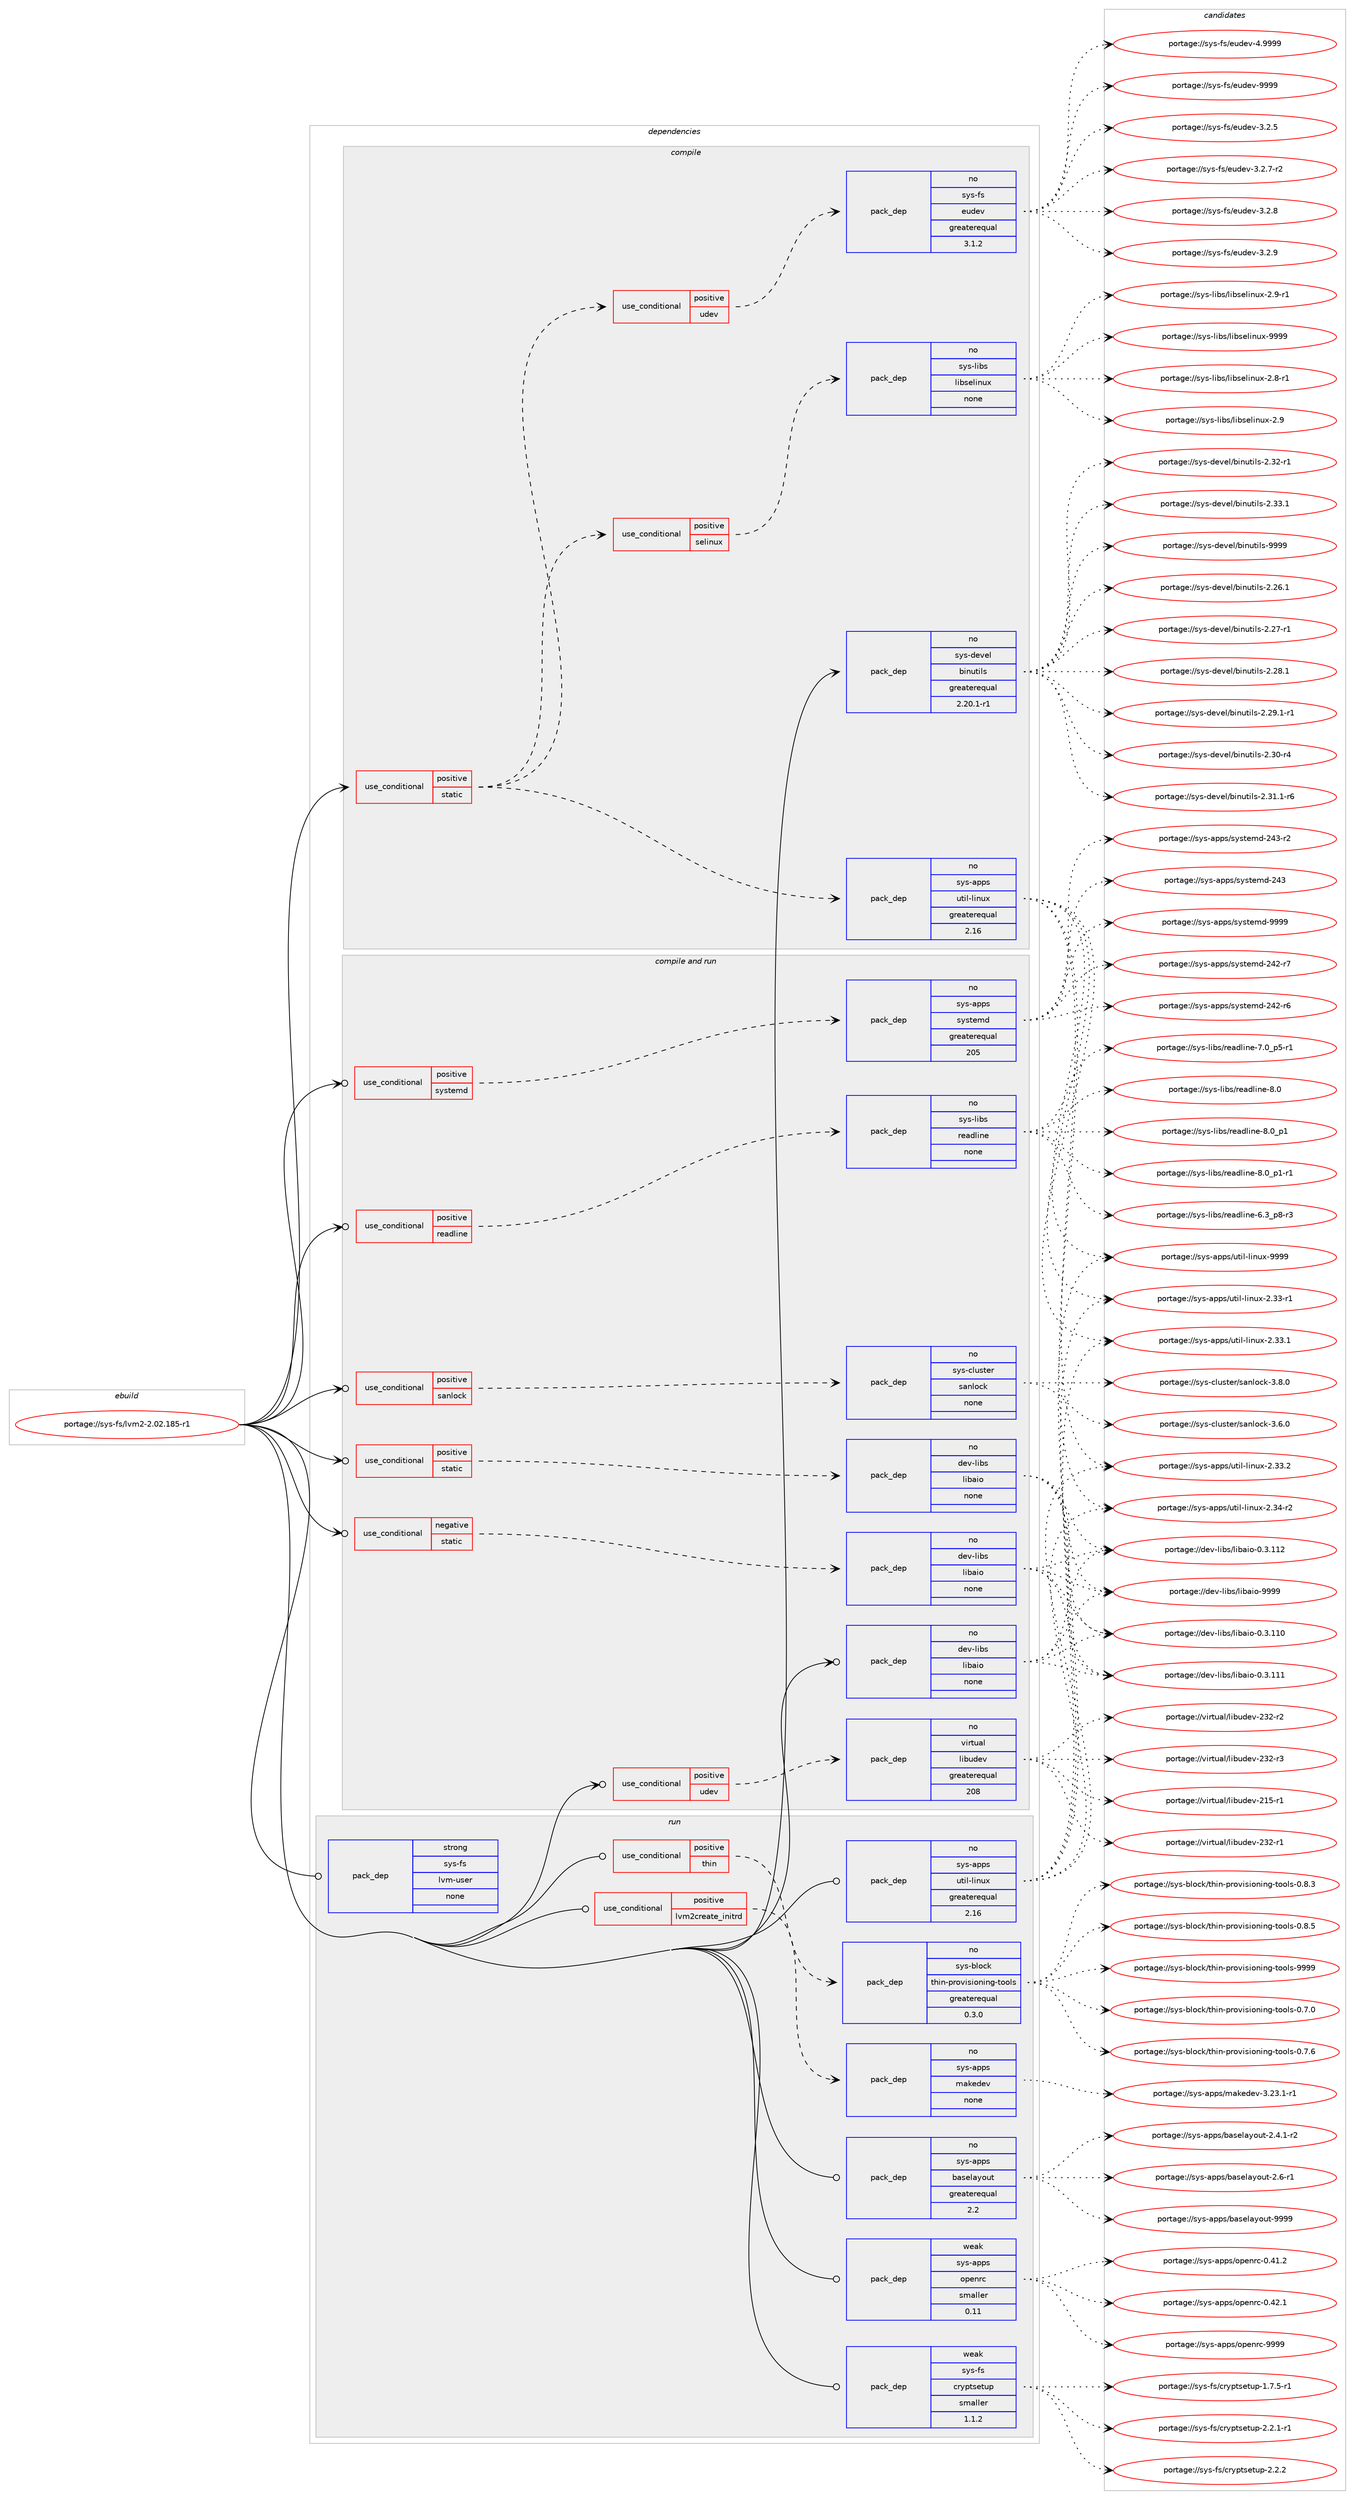 digraph prolog {

# *************
# Graph options
# *************

newrank=true;
concentrate=true;
compound=true;
graph [rankdir=LR,fontname=Helvetica,fontsize=10,ranksep=1.5];#, ranksep=2.5, nodesep=0.2];
edge  [arrowhead=vee];
node  [fontname=Helvetica,fontsize=10];

# **********
# The ebuild
# **********

subgraph cluster_leftcol {
color=gray;
label=<<i>ebuild</i>>;
id [label="portage://sys-fs/lvm2-2.02.185-r1", color=red, width=4, href="../sys-fs/lvm2-2.02.185-r1.svg"];
}

# ****************
# The dependencies
# ****************

subgraph cluster_midcol {
color=gray;
label=<<i>dependencies</i>>;
subgraph cluster_compile {
fillcolor="#eeeeee";
style=filled;
label=<<i>compile</i>>;
subgraph cond103036 {
dependency425774 [label=<<TABLE BORDER="0" CELLBORDER="1" CELLSPACING="0" CELLPADDING="4"><TR><TD ROWSPAN="3" CELLPADDING="10">use_conditional</TD></TR><TR><TD>positive</TD></TR><TR><TD>static</TD></TR></TABLE>>, shape=none, color=red];
subgraph cond103037 {
dependency425775 [label=<<TABLE BORDER="0" CELLBORDER="1" CELLSPACING="0" CELLPADDING="4"><TR><TD ROWSPAN="3" CELLPADDING="10">use_conditional</TD></TR><TR><TD>positive</TD></TR><TR><TD>selinux</TD></TR></TABLE>>, shape=none, color=red];
subgraph pack315594 {
dependency425776 [label=<<TABLE BORDER="0" CELLBORDER="1" CELLSPACING="0" CELLPADDING="4" WIDTH="220"><TR><TD ROWSPAN="6" CELLPADDING="30">pack_dep</TD></TR><TR><TD WIDTH="110">no</TD></TR><TR><TD>sys-libs</TD></TR><TR><TD>libselinux</TD></TR><TR><TD>none</TD></TR><TR><TD></TD></TR></TABLE>>, shape=none, color=blue];
}
dependency425775:e -> dependency425776:w [weight=20,style="dashed",arrowhead="vee"];
}
dependency425774:e -> dependency425775:w [weight=20,style="dashed",arrowhead="vee"];
subgraph cond103038 {
dependency425777 [label=<<TABLE BORDER="0" CELLBORDER="1" CELLSPACING="0" CELLPADDING="4"><TR><TD ROWSPAN="3" CELLPADDING="10">use_conditional</TD></TR><TR><TD>positive</TD></TR><TR><TD>udev</TD></TR></TABLE>>, shape=none, color=red];
subgraph pack315595 {
dependency425778 [label=<<TABLE BORDER="0" CELLBORDER="1" CELLSPACING="0" CELLPADDING="4" WIDTH="220"><TR><TD ROWSPAN="6" CELLPADDING="30">pack_dep</TD></TR><TR><TD WIDTH="110">no</TD></TR><TR><TD>sys-fs</TD></TR><TR><TD>eudev</TD></TR><TR><TD>greaterequal</TD></TR><TR><TD>3.1.2</TD></TR></TABLE>>, shape=none, color=blue];
}
dependency425777:e -> dependency425778:w [weight=20,style="dashed",arrowhead="vee"];
}
dependency425774:e -> dependency425777:w [weight=20,style="dashed",arrowhead="vee"];
subgraph pack315596 {
dependency425779 [label=<<TABLE BORDER="0" CELLBORDER="1" CELLSPACING="0" CELLPADDING="4" WIDTH="220"><TR><TD ROWSPAN="6" CELLPADDING="30">pack_dep</TD></TR><TR><TD WIDTH="110">no</TD></TR><TR><TD>sys-apps</TD></TR><TR><TD>util-linux</TD></TR><TR><TD>greaterequal</TD></TR><TR><TD>2.16</TD></TR></TABLE>>, shape=none, color=blue];
}
dependency425774:e -> dependency425779:w [weight=20,style="dashed",arrowhead="vee"];
}
id:e -> dependency425774:w [weight=20,style="solid",arrowhead="vee"];
subgraph pack315597 {
dependency425780 [label=<<TABLE BORDER="0" CELLBORDER="1" CELLSPACING="0" CELLPADDING="4" WIDTH="220"><TR><TD ROWSPAN="6" CELLPADDING="30">pack_dep</TD></TR><TR><TD WIDTH="110">no</TD></TR><TR><TD>sys-devel</TD></TR><TR><TD>binutils</TD></TR><TR><TD>greaterequal</TD></TR><TR><TD>2.20.1-r1</TD></TR></TABLE>>, shape=none, color=blue];
}
id:e -> dependency425780:w [weight=20,style="solid",arrowhead="vee"];
}
subgraph cluster_compileandrun {
fillcolor="#eeeeee";
style=filled;
label=<<i>compile and run</i>>;
subgraph cond103039 {
dependency425781 [label=<<TABLE BORDER="0" CELLBORDER="1" CELLSPACING="0" CELLPADDING="4"><TR><TD ROWSPAN="3" CELLPADDING="10">use_conditional</TD></TR><TR><TD>negative</TD></TR><TR><TD>static</TD></TR></TABLE>>, shape=none, color=red];
subgraph pack315598 {
dependency425782 [label=<<TABLE BORDER="0" CELLBORDER="1" CELLSPACING="0" CELLPADDING="4" WIDTH="220"><TR><TD ROWSPAN="6" CELLPADDING="30">pack_dep</TD></TR><TR><TD WIDTH="110">no</TD></TR><TR><TD>dev-libs</TD></TR><TR><TD>libaio</TD></TR><TR><TD>none</TD></TR><TR><TD></TD></TR></TABLE>>, shape=none, color=blue];
}
dependency425781:e -> dependency425782:w [weight=20,style="dashed",arrowhead="vee"];
}
id:e -> dependency425781:w [weight=20,style="solid",arrowhead="odotvee"];
subgraph cond103040 {
dependency425783 [label=<<TABLE BORDER="0" CELLBORDER="1" CELLSPACING="0" CELLPADDING="4"><TR><TD ROWSPAN="3" CELLPADDING="10">use_conditional</TD></TR><TR><TD>positive</TD></TR><TR><TD>readline</TD></TR></TABLE>>, shape=none, color=red];
subgraph pack315599 {
dependency425784 [label=<<TABLE BORDER="0" CELLBORDER="1" CELLSPACING="0" CELLPADDING="4" WIDTH="220"><TR><TD ROWSPAN="6" CELLPADDING="30">pack_dep</TD></TR><TR><TD WIDTH="110">no</TD></TR><TR><TD>sys-libs</TD></TR><TR><TD>readline</TD></TR><TR><TD>none</TD></TR><TR><TD></TD></TR></TABLE>>, shape=none, color=blue];
}
dependency425783:e -> dependency425784:w [weight=20,style="dashed",arrowhead="vee"];
}
id:e -> dependency425783:w [weight=20,style="solid",arrowhead="odotvee"];
subgraph cond103041 {
dependency425785 [label=<<TABLE BORDER="0" CELLBORDER="1" CELLSPACING="0" CELLPADDING="4"><TR><TD ROWSPAN="3" CELLPADDING="10">use_conditional</TD></TR><TR><TD>positive</TD></TR><TR><TD>sanlock</TD></TR></TABLE>>, shape=none, color=red];
subgraph pack315600 {
dependency425786 [label=<<TABLE BORDER="0" CELLBORDER="1" CELLSPACING="0" CELLPADDING="4" WIDTH="220"><TR><TD ROWSPAN="6" CELLPADDING="30">pack_dep</TD></TR><TR><TD WIDTH="110">no</TD></TR><TR><TD>sys-cluster</TD></TR><TR><TD>sanlock</TD></TR><TR><TD>none</TD></TR><TR><TD></TD></TR></TABLE>>, shape=none, color=blue];
}
dependency425785:e -> dependency425786:w [weight=20,style="dashed",arrowhead="vee"];
}
id:e -> dependency425785:w [weight=20,style="solid",arrowhead="odotvee"];
subgraph cond103042 {
dependency425787 [label=<<TABLE BORDER="0" CELLBORDER="1" CELLSPACING="0" CELLPADDING="4"><TR><TD ROWSPAN="3" CELLPADDING="10">use_conditional</TD></TR><TR><TD>positive</TD></TR><TR><TD>static</TD></TR></TABLE>>, shape=none, color=red];
subgraph pack315601 {
dependency425788 [label=<<TABLE BORDER="0" CELLBORDER="1" CELLSPACING="0" CELLPADDING="4" WIDTH="220"><TR><TD ROWSPAN="6" CELLPADDING="30">pack_dep</TD></TR><TR><TD WIDTH="110">no</TD></TR><TR><TD>dev-libs</TD></TR><TR><TD>libaio</TD></TR><TR><TD>none</TD></TR><TR><TD></TD></TR></TABLE>>, shape=none, color=blue];
}
dependency425787:e -> dependency425788:w [weight=20,style="dashed",arrowhead="vee"];
}
id:e -> dependency425787:w [weight=20,style="solid",arrowhead="odotvee"];
subgraph cond103043 {
dependency425789 [label=<<TABLE BORDER="0" CELLBORDER="1" CELLSPACING="0" CELLPADDING="4"><TR><TD ROWSPAN="3" CELLPADDING="10">use_conditional</TD></TR><TR><TD>positive</TD></TR><TR><TD>systemd</TD></TR></TABLE>>, shape=none, color=red];
subgraph pack315602 {
dependency425790 [label=<<TABLE BORDER="0" CELLBORDER="1" CELLSPACING="0" CELLPADDING="4" WIDTH="220"><TR><TD ROWSPAN="6" CELLPADDING="30">pack_dep</TD></TR><TR><TD WIDTH="110">no</TD></TR><TR><TD>sys-apps</TD></TR><TR><TD>systemd</TD></TR><TR><TD>greaterequal</TD></TR><TR><TD>205</TD></TR></TABLE>>, shape=none, color=blue];
}
dependency425789:e -> dependency425790:w [weight=20,style="dashed",arrowhead="vee"];
}
id:e -> dependency425789:w [weight=20,style="solid",arrowhead="odotvee"];
subgraph cond103044 {
dependency425791 [label=<<TABLE BORDER="0" CELLBORDER="1" CELLSPACING="0" CELLPADDING="4"><TR><TD ROWSPAN="3" CELLPADDING="10">use_conditional</TD></TR><TR><TD>positive</TD></TR><TR><TD>udev</TD></TR></TABLE>>, shape=none, color=red];
subgraph pack315603 {
dependency425792 [label=<<TABLE BORDER="0" CELLBORDER="1" CELLSPACING="0" CELLPADDING="4" WIDTH="220"><TR><TD ROWSPAN="6" CELLPADDING="30">pack_dep</TD></TR><TR><TD WIDTH="110">no</TD></TR><TR><TD>virtual</TD></TR><TR><TD>libudev</TD></TR><TR><TD>greaterequal</TD></TR><TR><TD>208</TD></TR></TABLE>>, shape=none, color=blue];
}
dependency425791:e -> dependency425792:w [weight=20,style="dashed",arrowhead="vee"];
}
id:e -> dependency425791:w [weight=20,style="solid",arrowhead="odotvee"];
subgraph pack315604 {
dependency425793 [label=<<TABLE BORDER="0" CELLBORDER="1" CELLSPACING="0" CELLPADDING="4" WIDTH="220"><TR><TD ROWSPAN="6" CELLPADDING="30">pack_dep</TD></TR><TR><TD WIDTH="110">no</TD></TR><TR><TD>dev-libs</TD></TR><TR><TD>libaio</TD></TR><TR><TD>none</TD></TR><TR><TD></TD></TR></TABLE>>, shape=none, color=blue];
}
id:e -> dependency425793:w [weight=20,style="solid",arrowhead="odotvee"];
}
subgraph cluster_run {
fillcolor="#eeeeee";
style=filled;
label=<<i>run</i>>;
subgraph cond103045 {
dependency425794 [label=<<TABLE BORDER="0" CELLBORDER="1" CELLSPACING="0" CELLPADDING="4"><TR><TD ROWSPAN="3" CELLPADDING="10">use_conditional</TD></TR><TR><TD>positive</TD></TR><TR><TD>lvm2create_initrd</TD></TR></TABLE>>, shape=none, color=red];
subgraph pack315605 {
dependency425795 [label=<<TABLE BORDER="0" CELLBORDER="1" CELLSPACING="0" CELLPADDING="4" WIDTH="220"><TR><TD ROWSPAN="6" CELLPADDING="30">pack_dep</TD></TR><TR><TD WIDTH="110">no</TD></TR><TR><TD>sys-apps</TD></TR><TR><TD>makedev</TD></TR><TR><TD>none</TD></TR><TR><TD></TD></TR></TABLE>>, shape=none, color=blue];
}
dependency425794:e -> dependency425795:w [weight=20,style="dashed",arrowhead="vee"];
}
id:e -> dependency425794:w [weight=20,style="solid",arrowhead="odot"];
subgraph cond103046 {
dependency425796 [label=<<TABLE BORDER="0" CELLBORDER="1" CELLSPACING="0" CELLPADDING="4"><TR><TD ROWSPAN="3" CELLPADDING="10">use_conditional</TD></TR><TR><TD>positive</TD></TR><TR><TD>thin</TD></TR></TABLE>>, shape=none, color=red];
subgraph pack315606 {
dependency425797 [label=<<TABLE BORDER="0" CELLBORDER="1" CELLSPACING="0" CELLPADDING="4" WIDTH="220"><TR><TD ROWSPAN="6" CELLPADDING="30">pack_dep</TD></TR><TR><TD WIDTH="110">no</TD></TR><TR><TD>sys-block</TD></TR><TR><TD>thin-provisioning-tools</TD></TR><TR><TD>greaterequal</TD></TR><TR><TD>0.3.0</TD></TR></TABLE>>, shape=none, color=blue];
}
dependency425796:e -> dependency425797:w [weight=20,style="dashed",arrowhead="vee"];
}
id:e -> dependency425796:w [weight=20,style="solid",arrowhead="odot"];
subgraph pack315607 {
dependency425798 [label=<<TABLE BORDER="0" CELLBORDER="1" CELLSPACING="0" CELLPADDING="4" WIDTH="220"><TR><TD ROWSPAN="6" CELLPADDING="30">pack_dep</TD></TR><TR><TD WIDTH="110">no</TD></TR><TR><TD>sys-apps</TD></TR><TR><TD>baselayout</TD></TR><TR><TD>greaterequal</TD></TR><TR><TD>2.2</TD></TR></TABLE>>, shape=none, color=blue];
}
id:e -> dependency425798:w [weight=20,style="solid",arrowhead="odot"];
subgraph pack315608 {
dependency425799 [label=<<TABLE BORDER="0" CELLBORDER="1" CELLSPACING="0" CELLPADDING="4" WIDTH="220"><TR><TD ROWSPAN="6" CELLPADDING="30">pack_dep</TD></TR><TR><TD WIDTH="110">no</TD></TR><TR><TD>sys-apps</TD></TR><TR><TD>util-linux</TD></TR><TR><TD>greaterequal</TD></TR><TR><TD>2.16</TD></TR></TABLE>>, shape=none, color=blue];
}
id:e -> dependency425799:w [weight=20,style="solid",arrowhead="odot"];
subgraph pack315609 {
dependency425800 [label=<<TABLE BORDER="0" CELLBORDER="1" CELLSPACING="0" CELLPADDING="4" WIDTH="220"><TR><TD ROWSPAN="6" CELLPADDING="30">pack_dep</TD></TR><TR><TD WIDTH="110">strong</TD></TR><TR><TD>sys-fs</TD></TR><TR><TD>lvm-user</TD></TR><TR><TD>none</TD></TR><TR><TD></TD></TR></TABLE>>, shape=none, color=blue];
}
id:e -> dependency425800:w [weight=20,style="solid",arrowhead="odot"];
subgraph pack315610 {
dependency425801 [label=<<TABLE BORDER="0" CELLBORDER="1" CELLSPACING="0" CELLPADDING="4" WIDTH="220"><TR><TD ROWSPAN="6" CELLPADDING="30">pack_dep</TD></TR><TR><TD WIDTH="110">weak</TD></TR><TR><TD>sys-apps</TD></TR><TR><TD>openrc</TD></TR><TR><TD>smaller</TD></TR><TR><TD>0.11</TD></TR></TABLE>>, shape=none, color=blue];
}
id:e -> dependency425801:w [weight=20,style="solid",arrowhead="odot"];
subgraph pack315611 {
dependency425802 [label=<<TABLE BORDER="0" CELLBORDER="1" CELLSPACING="0" CELLPADDING="4" WIDTH="220"><TR><TD ROWSPAN="6" CELLPADDING="30">pack_dep</TD></TR><TR><TD WIDTH="110">weak</TD></TR><TR><TD>sys-fs</TD></TR><TR><TD>cryptsetup</TD></TR><TR><TD>smaller</TD></TR><TR><TD>1.1.2</TD></TR></TABLE>>, shape=none, color=blue];
}
id:e -> dependency425802:w [weight=20,style="solid",arrowhead="odot"];
}
}

# **************
# The candidates
# **************

subgraph cluster_choices {
rank=same;
color=gray;
label=<<i>candidates</i>>;

subgraph choice315594 {
color=black;
nodesep=1;
choiceportage11512111545108105981154710810598115101108105110117120455046564511449 [label="portage://sys-libs/libselinux-2.8-r1", color=red, width=4,href="../sys-libs/libselinux-2.8-r1.svg"];
choiceportage1151211154510810598115471081059811510110810511011712045504657 [label="portage://sys-libs/libselinux-2.9", color=red, width=4,href="../sys-libs/libselinux-2.9.svg"];
choiceportage11512111545108105981154710810598115101108105110117120455046574511449 [label="portage://sys-libs/libselinux-2.9-r1", color=red, width=4,href="../sys-libs/libselinux-2.9-r1.svg"];
choiceportage115121115451081059811547108105981151011081051101171204557575757 [label="portage://sys-libs/libselinux-9999", color=red, width=4,href="../sys-libs/libselinux-9999.svg"];
dependency425776:e -> choiceportage11512111545108105981154710810598115101108105110117120455046564511449:w [style=dotted,weight="100"];
dependency425776:e -> choiceportage1151211154510810598115471081059811510110810511011712045504657:w [style=dotted,weight="100"];
dependency425776:e -> choiceportage11512111545108105981154710810598115101108105110117120455046574511449:w [style=dotted,weight="100"];
dependency425776:e -> choiceportage115121115451081059811547108105981151011081051101171204557575757:w [style=dotted,weight="100"];
}
subgraph choice315595 {
color=black;
nodesep=1;
choiceportage1151211154510211547101117100101118455146504653 [label="portage://sys-fs/eudev-3.2.5", color=red, width=4,href="../sys-fs/eudev-3.2.5.svg"];
choiceportage11512111545102115471011171001011184551465046554511450 [label="portage://sys-fs/eudev-3.2.7-r2", color=red, width=4,href="../sys-fs/eudev-3.2.7-r2.svg"];
choiceportage1151211154510211547101117100101118455146504656 [label="portage://sys-fs/eudev-3.2.8", color=red, width=4,href="../sys-fs/eudev-3.2.8.svg"];
choiceportage1151211154510211547101117100101118455146504657 [label="portage://sys-fs/eudev-3.2.9", color=red, width=4,href="../sys-fs/eudev-3.2.9.svg"];
choiceportage115121115451021154710111710010111845524657575757 [label="portage://sys-fs/eudev-4.9999", color=red, width=4,href="../sys-fs/eudev-4.9999.svg"];
choiceportage11512111545102115471011171001011184557575757 [label="portage://sys-fs/eudev-9999", color=red, width=4,href="../sys-fs/eudev-9999.svg"];
dependency425778:e -> choiceportage1151211154510211547101117100101118455146504653:w [style=dotted,weight="100"];
dependency425778:e -> choiceportage11512111545102115471011171001011184551465046554511450:w [style=dotted,weight="100"];
dependency425778:e -> choiceportage1151211154510211547101117100101118455146504656:w [style=dotted,weight="100"];
dependency425778:e -> choiceportage1151211154510211547101117100101118455146504657:w [style=dotted,weight="100"];
dependency425778:e -> choiceportage115121115451021154710111710010111845524657575757:w [style=dotted,weight="100"];
dependency425778:e -> choiceportage11512111545102115471011171001011184557575757:w [style=dotted,weight="100"];
}
subgraph choice315596 {
color=black;
nodesep=1;
choiceportage1151211154597112112115471171161051084510810511011712045504651514511449 [label="portage://sys-apps/util-linux-2.33-r1", color=red, width=4,href="../sys-apps/util-linux-2.33-r1.svg"];
choiceportage1151211154597112112115471171161051084510810511011712045504651514649 [label="portage://sys-apps/util-linux-2.33.1", color=red, width=4,href="../sys-apps/util-linux-2.33.1.svg"];
choiceportage1151211154597112112115471171161051084510810511011712045504651514650 [label="portage://sys-apps/util-linux-2.33.2", color=red, width=4,href="../sys-apps/util-linux-2.33.2.svg"];
choiceportage1151211154597112112115471171161051084510810511011712045504651524511450 [label="portage://sys-apps/util-linux-2.34-r2", color=red, width=4,href="../sys-apps/util-linux-2.34-r2.svg"];
choiceportage115121115459711211211547117116105108451081051101171204557575757 [label="portage://sys-apps/util-linux-9999", color=red, width=4,href="../sys-apps/util-linux-9999.svg"];
dependency425779:e -> choiceportage1151211154597112112115471171161051084510810511011712045504651514511449:w [style=dotted,weight="100"];
dependency425779:e -> choiceportage1151211154597112112115471171161051084510810511011712045504651514649:w [style=dotted,weight="100"];
dependency425779:e -> choiceportage1151211154597112112115471171161051084510810511011712045504651514650:w [style=dotted,weight="100"];
dependency425779:e -> choiceportage1151211154597112112115471171161051084510810511011712045504651524511450:w [style=dotted,weight="100"];
dependency425779:e -> choiceportage115121115459711211211547117116105108451081051101171204557575757:w [style=dotted,weight="100"];
}
subgraph choice315597 {
color=black;
nodesep=1;
choiceportage11512111545100101118101108479810511011711610510811545504650544649 [label="portage://sys-devel/binutils-2.26.1", color=red, width=4,href="../sys-devel/binutils-2.26.1.svg"];
choiceportage11512111545100101118101108479810511011711610510811545504650554511449 [label="portage://sys-devel/binutils-2.27-r1", color=red, width=4,href="../sys-devel/binutils-2.27-r1.svg"];
choiceportage11512111545100101118101108479810511011711610510811545504650564649 [label="portage://sys-devel/binutils-2.28.1", color=red, width=4,href="../sys-devel/binutils-2.28.1.svg"];
choiceportage115121115451001011181011084798105110117116105108115455046505746494511449 [label="portage://sys-devel/binutils-2.29.1-r1", color=red, width=4,href="../sys-devel/binutils-2.29.1-r1.svg"];
choiceportage11512111545100101118101108479810511011711610510811545504651484511452 [label="portage://sys-devel/binutils-2.30-r4", color=red, width=4,href="../sys-devel/binutils-2.30-r4.svg"];
choiceportage115121115451001011181011084798105110117116105108115455046514946494511454 [label="portage://sys-devel/binutils-2.31.1-r6", color=red, width=4,href="../sys-devel/binutils-2.31.1-r6.svg"];
choiceportage11512111545100101118101108479810511011711610510811545504651504511449 [label="portage://sys-devel/binutils-2.32-r1", color=red, width=4,href="../sys-devel/binutils-2.32-r1.svg"];
choiceportage11512111545100101118101108479810511011711610510811545504651514649 [label="portage://sys-devel/binutils-2.33.1", color=red, width=4,href="../sys-devel/binutils-2.33.1.svg"];
choiceportage1151211154510010111810110847981051101171161051081154557575757 [label="portage://sys-devel/binutils-9999", color=red, width=4,href="../sys-devel/binutils-9999.svg"];
dependency425780:e -> choiceportage11512111545100101118101108479810511011711610510811545504650544649:w [style=dotted,weight="100"];
dependency425780:e -> choiceportage11512111545100101118101108479810511011711610510811545504650554511449:w [style=dotted,weight="100"];
dependency425780:e -> choiceportage11512111545100101118101108479810511011711610510811545504650564649:w [style=dotted,weight="100"];
dependency425780:e -> choiceportage115121115451001011181011084798105110117116105108115455046505746494511449:w [style=dotted,weight="100"];
dependency425780:e -> choiceportage11512111545100101118101108479810511011711610510811545504651484511452:w [style=dotted,weight="100"];
dependency425780:e -> choiceportage115121115451001011181011084798105110117116105108115455046514946494511454:w [style=dotted,weight="100"];
dependency425780:e -> choiceportage11512111545100101118101108479810511011711610510811545504651504511449:w [style=dotted,weight="100"];
dependency425780:e -> choiceportage11512111545100101118101108479810511011711610510811545504651514649:w [style=dotted,weight="100"];
dependency425780:e -> choiceportage1151211154510010111810110847981051101171161051081154557575757:w [style=dotted,weight="100"];
}
subgraph choice315598 {
color=black;
nodesep=1;
choiceportage10010111845108105981154710810598971051114548465146494948 [label="portage://dev-libs/libaio-0.3.110", color=red, width=4,href="../dev-libs/libaio-0.3.110.svg"];
choiceportage10010111845108105981154710810598971051114548465146494949 [label="portage://dev-libs/libaio-0.3.111", color=red, width=4,href="../dev-libs/libaio-0.3.111.svg"];
choiceportage10010111845108105981154710810598971051114548465146494950 [label="portage://dev-libs/libaio-0.3.112", color=red, width=4,href="../dev-libs/libaio-0.3.112.svg"];
choiceportage10010111845108105981154710810598971051114557575757 [label="portage://dev-libs/libaio-9999", color=red, width=4,href="../dev-libs/libaio-9999.svg"];
dependency425782:e -> choiceportage10010111845108105981154710810598971051114548465146494948:w [style=dotted,weight="100"];
dependency425782:e -> choiceportage10010111845108105981154710810598971051114548465146494949:w [style=dotted,weight="100"];
dependency425782:e -> choiceportage10010111845108105981154710810598971051114548465146494950:w [style=dotted,weight="100"];
dependency425782:e -> choiceportage10010111845108105981154710810598971051114557575757:w [style=dotted,weight="100"];
}
subgraph choice315599 {
color=black;
nodesep=1;
choiceportage115121115451081059811547114101971001081051101014554465195112564511451 [label="portage://sys-libs/readline-6.3_p8-r3", color=red, width=4,href="../sys-libs/readline-6.3_p8-r3.svg"];
choiceportage115121115451081059811547114101971001081051101014555464895112534511449 [label="portage://sys-libs/readline-7.0_p5-r1", color=red, width=4,href="../sys-libs/readline-7.0_p5-r1.svg"];
choiceportage1151211154510810598115471141019710010810511010145564648 [label="portage://sys-libs/readline-8.0", color=red, width=4,href="../sys-libs/readline-8.0.svg"];
choiceportage11512111545108105981154711410197100108105110101455646489511249 [label="portage://sys-libs/readline-8.0_p1", color=red, width=4,href="../sys-libs/readline-8.0_p1.svg"];
choiceportage115121115451081059811547114101971001081051101014556464895112494511449 [label="portage://sys-libs/readline-8.0_p1-r1", color=red, width=4,href="../sys-libs/readline-8.0_p1-r1.svg"];
dependency425784:e -> choiceportage115121115451081059811547114101971001081051101014554465195112564511451:w [style=dotted,weight="100"];
dependency425784:e -> choiceportage115121115451081059811547114101971001081051101014555464895112534511449:w [style=dotted,weight="100"];
dependency425784:e -> choiceportage1151211154510810598115471141019710010810511010145564648:w [style=dotted,weight="100"];
dependency425784:e -> choiceportage11512111545108105981154711410197100108105110101455646489511249:w [style=dotted,weight="100"];
dependency425784:e -> choiceportage115121115451081059811547114101971001081051101014556464895112494511449:w [style=dotted,weight="100"];
}
subgraph choice315600 {
color=black;
nodesep=1;
choiceportage1151211154599108117115116101114471159711010811199107455146544648 [label="portage://sys-cluster/sanlock-3.6.0", color=red, width=4,href="../sys-cluster/sanlock-3.6.0.svg"];
choiceportage1151211154599108117115116101114471159711010811199107455146564648 [label="portage://sys-cluster/sanlock-3.8.0", color=red, width=4,href="../sys-cluster/sanlock-3.8.0.svg"];
dependency425786:e -> choiceportage1151211154599108117115116101114471159711010811199107455146544648:w [style=dotted,weight="100"];
dependency425786:e -> choiceportage1151211154599108117115116101114471159711010811199107455146564648:w [style=dotted,weight="100"];
}
subgraph choice315601 {
color=black;
nodesep=1;
choiceportage10010111845108105981154710810598971051114548465146494948 [label="portage://dev-libs/libaio-0.3.110", color=red, width=4,href="../dev-libs/libaio-0.3.110.svg"];
choiceportage10010111845108105981154710810598971051114548465146494949 [label="portage://dev-libs/libaio-0.3.111", color=red, width=4,href="../dev-libs/libaio-0.3.111.svg"];
choiceportage10010111845108105981154710810598971051114548465146494950 [label="portage://dev-libs/libaio-0.3.112", color=red, width=4,href="../dev-libs/libaio-0.3.112.svg"];
choiceportage10010111845108105981154710810598971051114557575757 [label="portage://dev-libs/libaio-9999", color=red, width=4,href="../dev-libs/libaio-9999.svg"];
dependency425788:e -> choiceportage10010111845108105981154710810598971051114548465146494948:w [style=dotted,weight="100"];
dependency425788:e -> choiceportage10010111845108105981154710810598971051114548465146494949:w [style=dotted,weight="100"];
dependency425788:e -> choiceportage10010111845108105981154710810598971051114548465146494950:w [style=dotted,weight="100"];
dependency425788:e -> choiceportage10010111845108105981154710810598971051114557575757:w [style=dotted,weight="100"];
}
subgraph choice315602 {
color=black;
nodesep=1;
choiceportage115121115459711211211547115121115116101109100455052504511454 [label="portage://sys-apps/systemd-242-r6", color=red, width=4,href="../sys-apps/systemd-242-r6.svg"];
choiceportage115121115459711211211547115121115116101109100455052504511455 [label="portage://sys-apps/systemd-242-r7", color=red, width=4,href="../sys-apps/systemd-242-r7.svg"];
choiceportage11512111545971121121154711512111511610110910045505251 [label="portage://sys-apps/systemd-243", color=red, width=4,href="../sys-apps/systemd-243.svg"];
choiceportage115121115459711211211547115121115116101109100455052514511450 [label="portage://sys-apps/systemd-243-r2", color=red, width=4,href="../sys-apps/systemd-243-r2.svg"];
choiceportage1151211154597112112115471151211151161011091004557575757 [label="portage://sys-apps/systemd-9999", color=red, width=4,href="../sys-apps/systemd-9999.svg"];
dependency425790:e -> choiceportage115121115459711211211547115121115116101109100455052504511454:w [style=dotted,weight="100"];
dependency425790:e -> choiceportage115121115459711211211547115121115116101109100455052504511455:w [style=dotted,weight="100"];
dependency425790:e -> choiceportage11512111545971121121154711512111511610110910045505251:w [style=dotted,weight="100"];
dependency425790:e -> choiceportage115121115459711211211547115121115116101109100455052514511450:w [style=dotted,weight="100"];
dependency425790:e -> choiceportage1151211154597112112115471151211151161011091004557575757:w [style=dotted,weight="100"];
}
subgraph choice315603 {
color=black;
nodesep=1;
choiceportage118105114116117971084710810598117100101118455049534511449 [label="portage://virtual/libudev-215-r1", color=red, width=4,href="../virtual/libudev-215-r1.svg"];
choiceportage118105114116117971084710810598117100101118455051504511449 [label="portage://virtual/libudev-232-r1", color=red, width=4,href="../virtual/libudev-232-r1.svg"];
choiceportage118105114116117971084710810598117100101118455051504511450 [label="portage://virtual/libudev-232-r2", color=red, width=4,href="../virtual/libudev-232-r2.svg"];
choiceportage118105114116117971084710810598117100101118455051504511451 [label="portage://virtual/libudev-232-r3", color=red, width=4,href="../virtual/libudev-232-r3.svg"];
dependency425792:e -> choiceportage118105114116117971084710810598117100101118455049534511449:w [style=dotted,weight="100"];
dependency425792:e -> choiceportage118105114116117971084710810598117100101118455051504511449:w [style=dotted,weight="100"];
dependency425792:e -> choiceportage118105114116117971084710810598117100101118455051504511450:w [style=dotted,weight="100"];
dependency425792:e -> choiceportage118105114116117971084710810598117100101118455051504511451:w [style=dotted,weight="100"];
}
subgraph choice315604 {
color=black;
nodesep=1;
choiceportage10010111845108105981154710810598971051114548465146494948 [label="portage://dev-libs/libaio-0.3.110", color=red, width=4,href="../dev-libs/libaio-0.3.110.svg"];
choiceportage10010111845108105981154710810598971051114548465146494949 [label="portage://dev-libs/libaio-0.3.111", color=red, width=4,href="../dev-libs/libaio-0.3.111.svg"];
choiceportage10010111845108105981154710810598971051114548465146494950 [label="portage://dev-libs/libaio-0.3.112", color=red, width=4,href="../dev-libs/libaio-0.3.112.svg"];
choiceportage10010111845108105981154710810598971051114557575757 [label="portage://dev-libs/libaio-9999", color=red, width=4,href="../dev-libs/libaio-9999.svg"];
dependency425793:e -> choiceportage10010111845108105981154710810598971051114548465146494948:w [style=dotted,weight="100"];
dependency425793:e -> choiceportage10010111845108105981154710810598971051114548465146494949:w [style=dotted,weight="100"];
dependency425793:e -> choiceportage10010111845108105981154710810598971051114548465146494950:w [style=dotted,weight="100"];
dependency425793:e -> choiceportage10010111845108105981154710810598971051114557575757:w [style=dotted,weight="100"];
}
subgraph choice315605 {
color=black;
nodesep=1;
choiceportage11512111545971121121154710997107101100101118455146505146494511449 [label="portage://sys-apps/makedev-3.23.1-r1", color=red, width=4,href="../sys-apps/makedev-3.23.1-r1.svg"];
dependency425795:e -> choiceportage11512111545971121121154710997107101100101118455146505146494511449:w [style=dotted,weight="100"];
}
subgraph choice315606 {
color=black;
nodesep=1;
choiceportage115121115459810811199107471161041051104511211411111810511510511111010511010345116111111108115454846554648 [label="portage://sys-block/thin-provisioning-tools-0.7.0", color=red, width=4,href="../sys-block/thin-provisioning-tools-0.7.0.svg"];
choiceportage115121115459810811199107471161041051104511211411111810511510511111010511010345116111111108115454846554654 [label="portage://sys-block/thin-provisioning-tools-0.7.6", color=red, width=4,href="../sys-block/thin-provisioning-tools-0.7.6.svg"];
choiceportage115121115459810811199107471161041051104511211411111810511510511111010511010345116111111108115454846564651 [label="portage://sys-block/thin-provisioning-tools-0.8.3", color=red, width=4,href="../sys-block/thin-provisioning-tools-0.8.3.svg"];
choiceportage115121115459810811199107471161041051104511211411111810511510511111010511010345116111111108115454846564653 [label="portage://sys-block/thin-provisioning-tools-0.8.5", color=red, width=4,href="../sys-block/thin-provisioning-tools-0.8.5.svg"];
choiceportage1151211154598108111991074711610410511045112114111118105115105111110105110103451161111111081154557575757 [label="portage://sys-block/thin-provisioning-tools-9999", color=red, width=4,href="../sys-block/thin-provisioning-tools-9999.svg"];
dependency425797:e -> choiceportage115121115459810811199107471161041051104511211411111810511510511111010511010345116111111108115454846554648:w [style=dotted,weight="100"];
dependency425797:e -> choiceportage115121115459810811199107471161041051104511211411111810511510511111010511010345116111111108115454846554654:w [style=dotted,weight="100"];
dependency425797:e -> choiceportage115121115459810811199107471161041051104511211411111810511510511111010511010345116111111108115454846564651:w [style=dotted,weight="100"];
dependency425797:e -> choiceportage115121115459810811199107471161041051104511211411111810511510511111010511010345116111111108115454846564653:w [style=dotted,weight="100"];
dependency425797:e -> choiceportage1151211154598108111991074711610410511045112114111118105115105111110105110103451161111111081154557575757:w [style=dotted,weight="100"];
}
subgraph choice315607 {
color=black;
nodesep=1;
choiceportage1151211154597112112115479897115101108971211111171164550465246494511450 [label="portage://sys-apps/baselayout-2.4.1-r2", color=red, width=4,href="../sys-apps/baselayout-2.4.1-r2.svg"];
choiceportage115121115459711211211547989711510110897121111117116455046544511449 [label="portage://sys-apps/baselayout-2.6-r1", color=red, width=4,href="../sys-apps/baselayout-2.6-r1.svg"];
choiceportage1151211154597112112115479897115101108971211111171164557575757 [label="portage://sys-apps/baselayout-9999", color=red, width=4,href="../sys-apps/baselayout-9999.svg"];
dependency425798:e -> choiceportage1151211154597112112115479897115101108971211111171164550465246494511450:w [style=dotted,weight="100"];
dependency425798:e -> choiceportage115121115459711211211547989711510110897121111117116455046544511449:w [style=dotted,weight="100"];
dependency425798:e -> choiceportage1151211154597112112115479897115101108971211111171164557575757:w [style=dotted,weight="100"];
}
subgraph choice315608 {
color=black;
nodesep=1;
choiceportage1151211154597112112115471171161051084510810511011712045504651514511449 [label="portage://sys-apps/util-linux-2.33-r1", color=red, width=4,href="../sys-apps/util-linux-2.33-r1.svg"];
choiceportage1151211154597112112115471171161051084510810511011712045504651514649 [label="portage://sys-apps/util-linux-2.33.1", color=red, width=4,href="../sys-apps/util-linux-2.33.1.svg"];
choiceportage1151211154597112112115471171161051084510810511011712045504651514650 [label="portage://sys-apps/util-linux-2.33.2", color=red, width=4,href="../sys-apps/util-linux-2.33.2.svg"];
choiceportage1151211154597112112115471171161051084510810511011712045504651524511450 [label="portage://sys-apps/util-linux-2.34-r2", color=red, width=4,href="../sys-apps/util-linux-2.34-r2.svg"];
choiceportage115121115459711211211547117116105108451081051101171204557575757 [label="portage://sys-apps/util-linux-9999", color=red, width=4,href="../sys-apps/util-linux-9999.svg"];
dependency425799:e -> choiceportage1151211154597112112115471171161051084510810511011712045504651514511449:w [style=dotted,weight="100"];
dependency425799:e -> choiceportage1151211154597112112115471171161051084510810511011712045504651514649:w [style=dotted,weight="100"];
dependency425799:e -> choiceportage1151211154597112112115471171161051084510810511011712045504651514650:w [style=dotted,weight="100"];
dependency425799:e -> choiceportage1151211154597112112115471171161051084510810511011712045504651524511450:w [style=dotted,weight="100"];
dependency425799:e -> choiceportage115121115459711211211547117116105108451081051101171204557575757:w [style=dotted,weight="100"];
}
subgraph choice315609 {
color=black;
nodesep=1;
}
subgraph choice315610 {
color=black;
nodesep=1;
choiceportage1151211154597112112115471111121011101149945484652494650 [label="portage://sys-apps/openrc-0.41.2", color=red, width=4,href="../sys-apps/openrc-0.41.2.svg"];
choiceportage1151211154597112112115471111121011101149945484652504649 [label="portage://sys-apps/openrc-0.42.1", color=red, width=4,href="../sys-apps/openrc-0.42.1.svg"];
choiceportage115121115459711211211547111112101110114994557575757 [label="portage://sys-apps/openrc-9999", color=red, width=4,href="../sys-apps/openrc-9999.svg"];
dependency425801:e -> choiceportage1151211154597112112115471111121011101149945484652494650:w [style=dotted,weight="100"];
dependency425801:e -> choiceportage1151211154597112112115471111121011101149945484652504649:w [style=dotted,weight="100"];
dependency425801:e -> choiceportage115121115459711211211547111112101110114994557575757:w [style=dotted,weight="100"];
}
subgraph choice315611 {
color=black;
nodesep=1;
choiceportage1151211154510211547991141211121161151011161171124549465546534511449 [label="portage://sys-fs/cryptsetup-1.7.5-r1", color=red, width=4,href="../sys-fs/cryptsetup-1.7.5-r1.svg"];
choiceportage1151211154510211547991141211121161151011161171124550465046494511449 [label="portage://sys-fs/cryptsetup-2.2.1-r1", color=red, width=4,href="../sys-fs/cryptsetup-2.2.1-r1.svg"];
choiceportage115121115451021154799114121112116115101116117112455046504650 [label="portage://sys-fs/cryptsetup-2.2.2", color=red, width=4,href="../sys-fs/cryptsetup-2.2.2.svg"];
dependency425802:e -> choiceportage1151211154510211547991141211121161151011161171124549465546534511449:w [style=dotted,weight="100"];
dependency425802:e -> choiceportage1151211154510211547991141211121161151011161171124550465046494511449:w [style=dotted,weight="100"];
dependency425802:e -> choiceportage115121115451021154799114121112116115101116117112455046504650:w [style=dotted,weight="100"];
}
}

}
